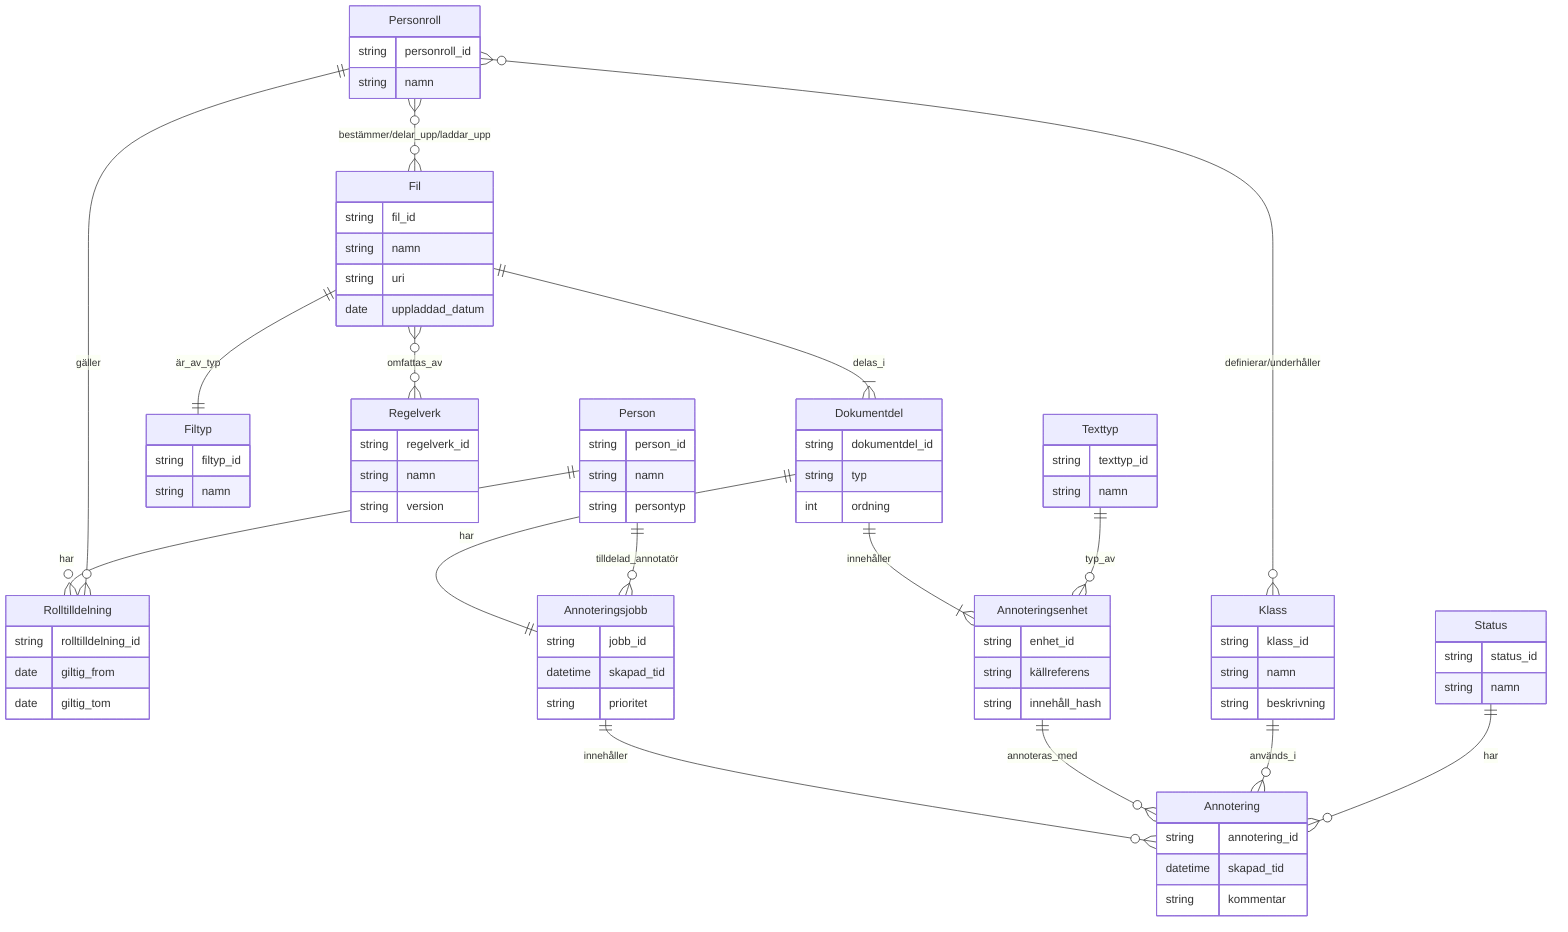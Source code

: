 erDiagram
    Person {
      string person_id
      string namn
      string persontyp
    }

    Personroll {
      string personroll_id
      string namn
    }

    Rolltilldelning {
      string rolltilldelning_id
      date giltig_from
      date giltig_tom
    }

    Filtyp {
      string filtyp_id
      string namn
    }

    Regelverk {
      string regelverk_id
      string namn
      string version
    }

    Fil {
      string fil_id
      string namn
      string uri
      date uppladdad_datum
    }

    Dokumentdel {
      string dokumentdel_id
      string typ
      int ordning
    }

    Annoteringsjobb {
      string jobb_id
      datetime skapad_tid
      string prioritet
    }

    Texttyp {
      string texttyp_id
      string namn
    }

    Annoteringsenhet {
      string enhet_id
      string källreferens
      string innehåll_hash
    }

    Klass {
      string klass_id
      string namn
      string beskrivning
    }

    Status {
      string status_id
      string namn
    }

    Annotering {
      string annotering_id
      datetime skapad_tid
      string kommentar
    }

    %% Person ↔ Personroll via Rolltilldelning
    Person ||--o{ Rolltilldelning : "har"
    Personroll ||--o{ Rolltilldelning : "gäller"

    %% Fil kopplingar
    Fil ||--|| Filtyp : "är_av_typ"
    Fil }o--o{ Regelverk : "omfattas_av"
    Fil ||--|{ Dokumentdel : "delas_i"

    %% Dokumentdel → jobb/enheter
    Dokumentdel ||--|| Annoteringsjobb : "har"
    Dokumentdel ||--|{ Annoteringsenhet : "innehåller"

    %% Annoteringsenhet → Texttyp
    Texttyp ||--o{ Annoteringsenhet : "typ_av"

    %% Annoteringsjobb → tilldelad annotatör (person)
    Person ||--o{ Annoteringsjobb : "tilldelad_annotatör"

    %% Annoteringar inom jobb och på enheter
    Annoteringsjobb ||--o{ Annotering : "innehåller"
    Annoteringsenhet ||--o{ Annotering : "annoteras_med"
    Klass ||--o{ Annotering : "används_i"
    Status ||--o{ Annotering : "har"

    %% (Valfria associationslinjer för rollspecifika aktiviteter)
    Personroll }o--o{ Fil : "bestämmer/delar_upp/laddar_upp"
    Personroll }o--o{ Klass : "definierar/underhåller"